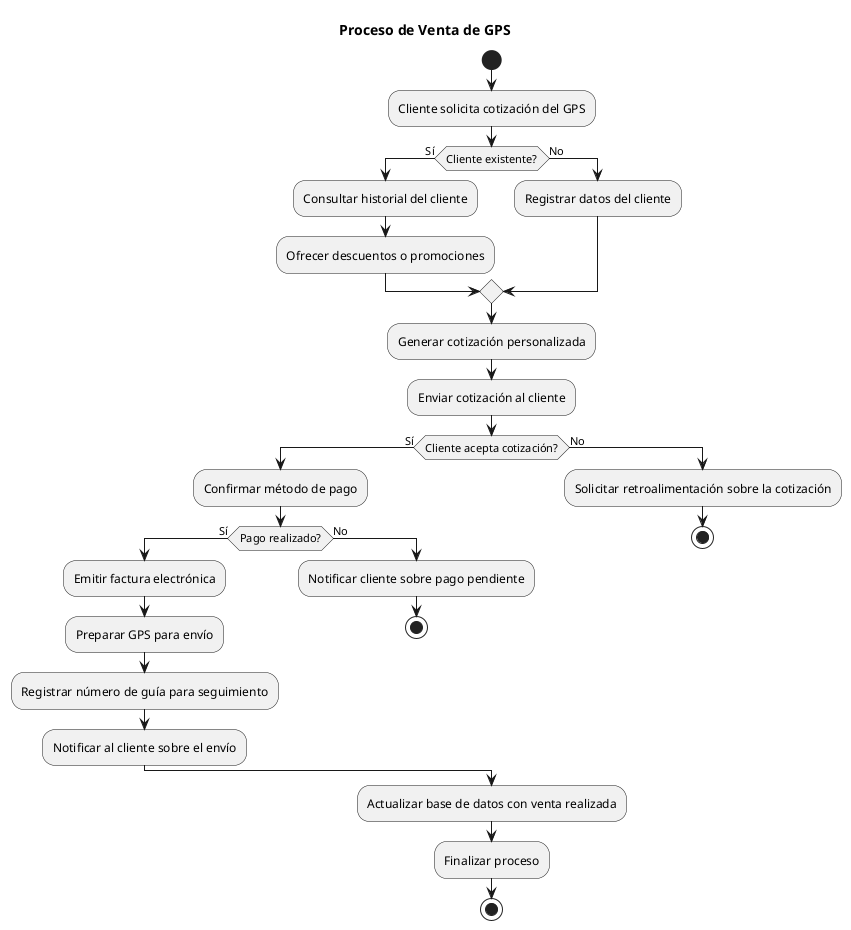 @startuml

title Proceso de Venta de GPS

start

:Cliente solicita cotización del GPS;

if (Cliente existente?) then (Sí)
    :Consultar historial del cliente;
    :Ofrecer descuentos o promociones;
else (No)
    :Registrar datos del cliente;
endif

:Generar cotización personalizada;
:Enviar cotización al cliente;

if (Cliente acepta cotización?) then (Sí)
    :Confirmar método de pago;
    if (Pago realizado?) then (Sí)
        :Emitir factura electrónica;
        :Preparar GPS para envío;
        :Registrar número de guía para seguimiento;
        :Notificar al cliente sobre el envío;
    else (No)
        :Notificar cliente sobre pago pendiente;
        stop
    endif
else (No)
    :Solicitar retroalimentación sobre la cotización;
    stop
endif

:Actualizar base de datos con venta realizada;
:Finalizar proceso;

stop

@enduml
